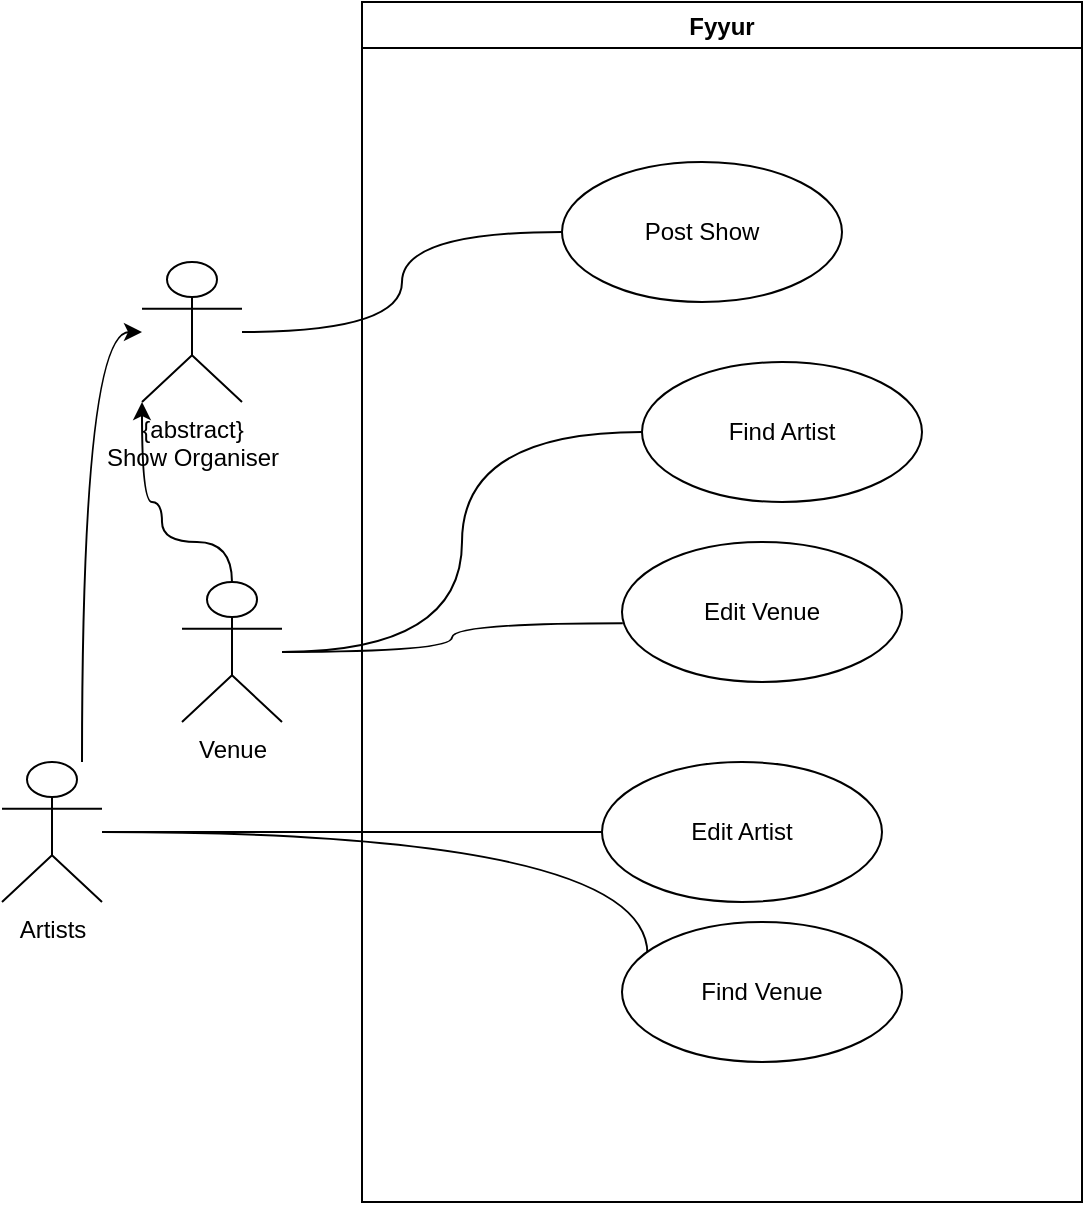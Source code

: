<mxfile version="20.3.0" type="device"><diagram id="CXfiCc26IaLeMw2dWApt" name="Page-1"><mxGraphModel dx="1187" dy="971" grid="1" gridSize="10" guides="1" tooltips="1" connect="1" arrows="1" fold="1" page="1" pageScale="1" pageWidth="3300" pageHeight="4681" math="0" shadow="0"><root><mxCell id="0"/><mxCell id="1" parent="0"/><mxCell id="yxceGXkE9POWL_evO1Cg-15" style="edgeStyle=orthogonalEdgeStyle;curved=1;orthogonalLoop=1;jettySize=auto;html=1;entryX=0.091;entryY=0.229;entryDx=0;entryDy=0;entryPerimeter=0;endArrow=none;endFill=0;" edge="1" parent="1" source="yxceGXkE9POWL_evO1Cg-1" target="yxceGXkE9POWL_evO1Cg-10"><mxGeometry relative="1" as="geometry"/></mxCell><mxCell id="yxceGXkE9POWL_evO1Cg-18" style="edgeStyle=orthogonalEdgeStyle;curved=1;orthogonalLoop=1;jettySize=auto;html=1;endArrow=classic;endFill=1;" edge="1" parent="1" source="yxceGXkE9POWL_evO1Cg-1" target="yxceGXkE9POWL_evO1Cg-16"><mxGeometry relative="1" as="geometry"><Array as="points"><mxPoint x="140" y="225"/></Array></mxGeometry></mxCell><mxCell id="yxceGXkE9POWL_evO1Cg-21" style="edgeStyle=orthogonalEdgeStyle;curved=1;orthogonalLoop=1;jettySize=auto;html=1;endArrow=none;endFill=0;" edge="1" parent="1" source="yxceGXkE9POWL_evO1Cg-1" target="yxceGXkE9POWL_evO1Cg-20"><mxGeometry relative="1" as="geometry"/></mxCell><mxCell id="yxceGXkE9POWL_evO1Cg-1" value="Artists" style="shape=umlActor;verticalLabelPosition=bottom;verticalAlign=top;html=1;outlineConnect=0;" vertex="1" parent="1"><mxGeometry x="100" y="440" width="50" height="70" as="geometry"/></mxCell><mxCell id="yxceGXkE9POWL_evO1Cg-3" value="Fyyur" style="swimlane;" vertex="1" parent="1"><mxGeometry x="280" y="60" width="360" height="600" as="geometry"/></mxCell><mxCell id="yxceGXkE9POWL_evO1Cg-11" value="Post Show" style="ellipse;whiteSpace=wrap;html=1;" vertex="1" parent="yxceGXkE9POWL_evO1Cg-3"><mxGeometry x="100" y="80" width="140" height="70" as="geometry"/></mxCell><mxCell id="yxceGXkE9POWL_evO1Cg-10" value="Find Venue" style="ellipse;whiteSpace=wrap;html=1;" vertex="1" parent="yxceGXkE9POWL_evO1Cg-3"><mxGeometry x="130" y="460" width="140" height="70" as="geometry"/></mxCell><mxCell id="yxceGXkE9POWL_evO1Cg-5" value="Find Artist" style="ellipse;whiteSpace=wrap;html=1;" vertex="1" parent="yxceGXkE9POWL_evO1Cg-3"><mxGeometry x="140" y="180" width="140" height="70" as="geometry"/></mxCell><mxCell id="yxceGXkE9POWL_evO1Cg-22" value="Edit Venue" style="ellipse;whiteSpace=wrap;html=1;" vertex="1" parent="yxceGXkE9POWL_evO1Cg-3"><mxGeometry x="130" y="270" width="140" height="70" as="geometry"/></mxCell><mxCell id="yxceGXkE9POWL_evO1Cg-12" style="edgeStyle=orthogonalEdgeStyle;orthogonalLoop=1;jettySize=auto;html=1;exitX=1;exitY=1;exitDx=0;exitDy=0;exitPerimeter=0;strokeColor=none;curved=1;endArrow=none;endFill=0;" edge="1" parent="1" source="yxceGXkE9POWL_evO1Cg-7" target="yxceGXkE9POWL_evO1Cg-11"><mxGeometry relative="1" as="geometry"/></mxCell><mxCell id="yxceGXkE9POWL_evO1Cg-14" style="edgeStyle=orthogonalEdgeStyle;curved=1;orthogonalLoop=1;jettySize=auto;html=1;entryX=0;entryY=0.5;entryDx=0;entryDy=0;endArrow=none;endFill=0;" edge="1" parent="1" source="yxceGXkE9POWL_evO1Cg-7" target="yxceGXkE9POWL_evO1Cg-5"><mxGeometry relative="1" as="geometry"/></mxCell><mxCell id="yxceGXkE9POWL_evO1Cg-17" style="edgeStyle=orthogonalEdgeStyle;curved=1;orthogonalLoop=1;jettySize=auto;html=1;endArrow=classic;endFill=1;entryX=0;entryY=1;entryDx=0;entryDy=0;entryPerimeter=0;" edge="1" parent="1" source="yxceGXkE9POWL_evO1Cg-7" target="yxceGXkE9POWL_evO1Cg-16"><mxGeometry relative="1" as="geometry"><Array as="points"><mxPoint x="180" y="330"/><mxPoint x="180" y="310"/><mxPoint x="170" y="310"/></Array></mxGeometry></mxCell><mxCell id="yxceGXkE9POWL_evO1Cg-23" style="edgeStyle=orthogonalEdgeStyle;curved=1;orthogonalLoop=1;jettySize=auto;html=1;entryX=0.003;entryY=0.58;entryDx=0;entryDy=0;entryPerimeter=0;endArrow=none;endFill=0;" edge="1" parent="1" source="yxceGXkE9POWL_evO1Cg-7" target="yxceGXkE9POWL_evO1Cg-22"><mxGeometry relative="1" as="geometry"/></mxCell><mxCell id="yxceGXkE9POWL_evO1Cg-7" value="Venue" style="shape=umlActor;verticalLabelPosition=bottom;verticalAlign=top;html=1;outlineConnect=0;" vertex="1" parent="1"><mxGeometry x="190" y="350" width="50" height="70" as="geometry"/></mxCell><mxCell id="yxceGXkE9POWL_evO1Cg-19" style="edgeStyle=orthogonalEdgeStyle;curved=1;orthogonalLoop=1;jettySize=auto;html=1;endArrow=none;endFill=0;" edge="1" parent="1" source="yxceGXkE9POWL_evO1Cg-16" target="yxceGXkE9POWL_evO1Cg-11"><mxGeometry relative="1" as="geometry"/></mxCell><mxCell id="yxceGXkE9POWL_evO1Cg-16" value="{abstract} &lt;br&gt;Show Organiser" style="shape=umlActor;verticalLabelPosition=bottom;verticalAlign=top;html=1;outlineConnect=0;" vertex="1" parent="1"><mxGeometry x="170" y="190" width="50" height="70" as="geometry"/></mxCell><mxCell id="yxceGXkE9POWL_evO1Cg-20" value="Edit Artist" style="ellipse;whiteSpace=wrap;html=1;" vertex="1" parent="1"><mxGeometry x="400" y="440" width="140" height="70" as="geometry"/></mxCell></root></mxGraphModel></diagram></mxfile>